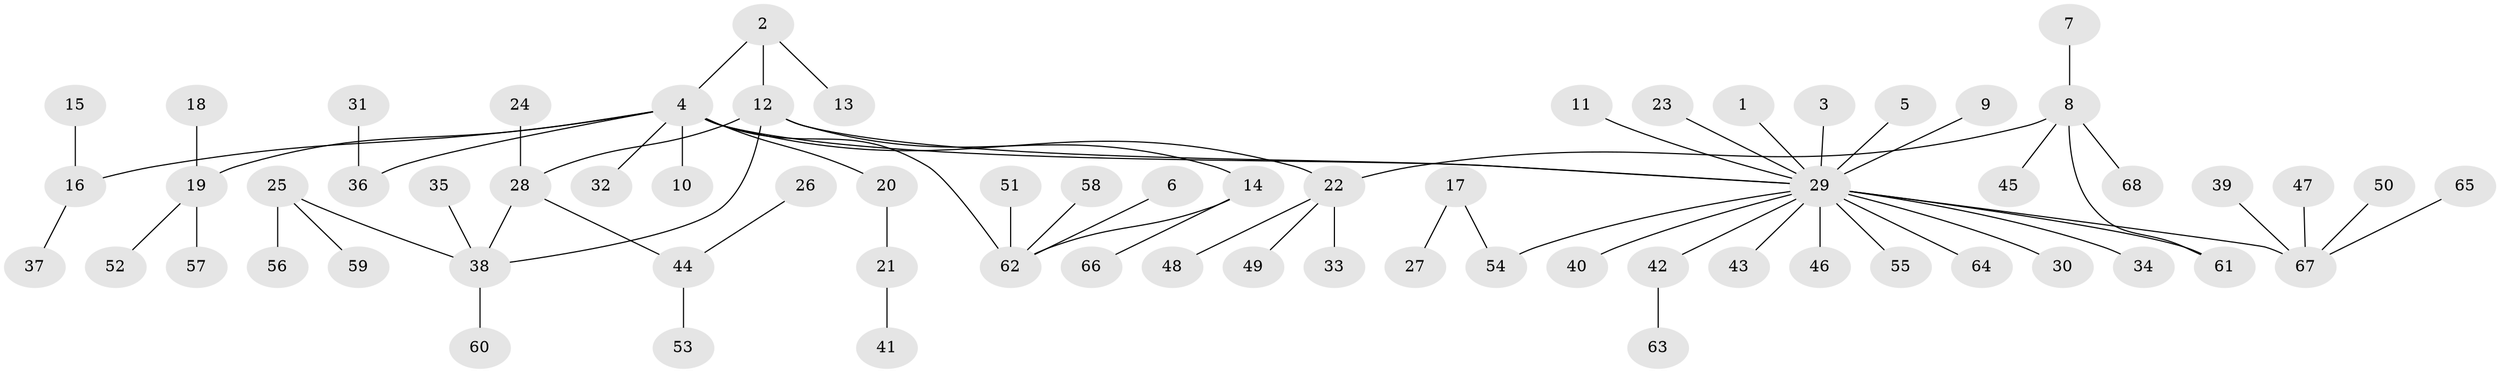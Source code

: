 // original degree distribution, {21: 0.010416666666666666, 6: 0.0625, 1: 0.65625, 3: 0.052083333333333336, 11: 0.010416666666666666, 5: 0.020833333333333332, 2: 0.14583333333333334, 4: 0.041666666666666664}
// Generated by graph-tools (version 1.1) at 2025/36/03/04/25 23:36:44]
// undirected, 68 vertices, 71 edges
graph export_dot {
  node [color=gray90,style=filled];
  1;
  2;
  3;
  4;
  5;
  6;
  7;
  8;
  9;
  10;
  11;
  12;
  13;
  14;
  15;
  16;
  17;
  18;
  19;
  20;
  21;
  22;
  23;
  24;
  25;
  26;
  27;
  28;
  29;
  30;
  31;
  32;
  33;
  34;
  35;
  36;
  37;
  38;
  39;
  40;
  41;
  42;
  43;
  44;
  45;
  46;
  47;
  48;
  49;
  50;
  51;
  52;
  53;
  54;
  55;
  56;
  57;
  58;
  59;
  60;
  61;
  62;
  63;
  64;
  65;
  66;
  67;
  68;
  1 -- 29 [weight=1.0];
  2 -- 4 [weight=1.0];
  2 -- 12 [weight=1.0];
  2 -- 13 [weight=1.0];
  3 -- 29 [weight=1.0];
  4 -- 10 [weight=1.0];
  4 -- 16 [weight=1.0];
  4 -- 19 [weight=1.0];
  4 -- 20 [weight=1.0];
  4 -- 22 [weight=1.0];
  4 -- 29 [weight=1.0];
  4 -- 32 [weight=1.0];
  4 -- 36 [weight=1.0];
  4 -- 62 [weight=1.0];
  5 -- 29 [weight=1.0];
  6 -- 62 [weight=1.0];
  7 -- 8 [weight=1.0];
  8 -- 22 [weight=1.0];
  8 -- 45 [weight=1.0];
  8 -- 61 [weight=1.0];
  8 -- 68 [weight=1.0];
  9 -- 29 [weight=1.0];
  11 -- 29 [weight=1.0];
  12 -- 14 [weight=1.0];
  12 -- 28 [weight=1.0];
  12 -- 29 [weight=1.0];
  12 -- 38 [weight=1.0];
  14 -- 62 [weight=1.0];
  14 -- 66 [weight=1.0];
  15 -- 16 [weight=1.0];
  16 -- 37 [weight=1.0];
  17 -- 27 [weight=1.0];
  17 -- 54 [weight=1.0];
  18 -- 19 [weight=1.0];
  19 -- 52 [weight=1.0];
  19 -- 57 [weight=1.0];
  20 -- 21 [weight=1.0];
  21 -- 41 [weight=1.0];
  22 -- 33 [weight=1.0];
  22 -- 48 [weight=1.0];
  22 -- 49 [weight=1.0];
  23 -- 29 [weight=1.0];
  24 -- 28 [weight=1.0];
  25 -- 38 [weight=1.0];
  25 -- 56 [weight=1.0];
  25 -- 59 [weight=1.0];
  26 -- 44 [weight=1.0];
  28 -- 38 [weight=1.0];
  28 -- 44 [weight=1.0];
  29 -- 30 [weight=1.0];
  29 -- 34 [weight=1.0];
  29 -- 40 [weight=1.0];
  29 -- 42 [weight=1.0];
  29 -- 43 [weight=1.0];
  29 -- 46 [weight=1.0];
  29 -- 54 [weight=1.0];
  29 -- 55 [weight=1.0];
  29 -- 61 [weight=1.0];
  29 -- 64 [weight=1.0];
  29 -- 67 [weight=1.0];
  31 -- 36 [weight=1.0];
  35 -- 38 [weight=1.0];
  38 -- 60 [weight=1.0];
  39 -- 67 [weight=1.0];
  42 -- 63 [weight=1.0];
  44 -- 53 [weight=1.0];
  47 -- 67 [weight=1.0];
  50 -- 67 [weight=1.0];
  51 -- 62 [weight=1.0];
  58 -- 62 [weight=1.0];
  65 -- 67 [weight=1.0];
}
